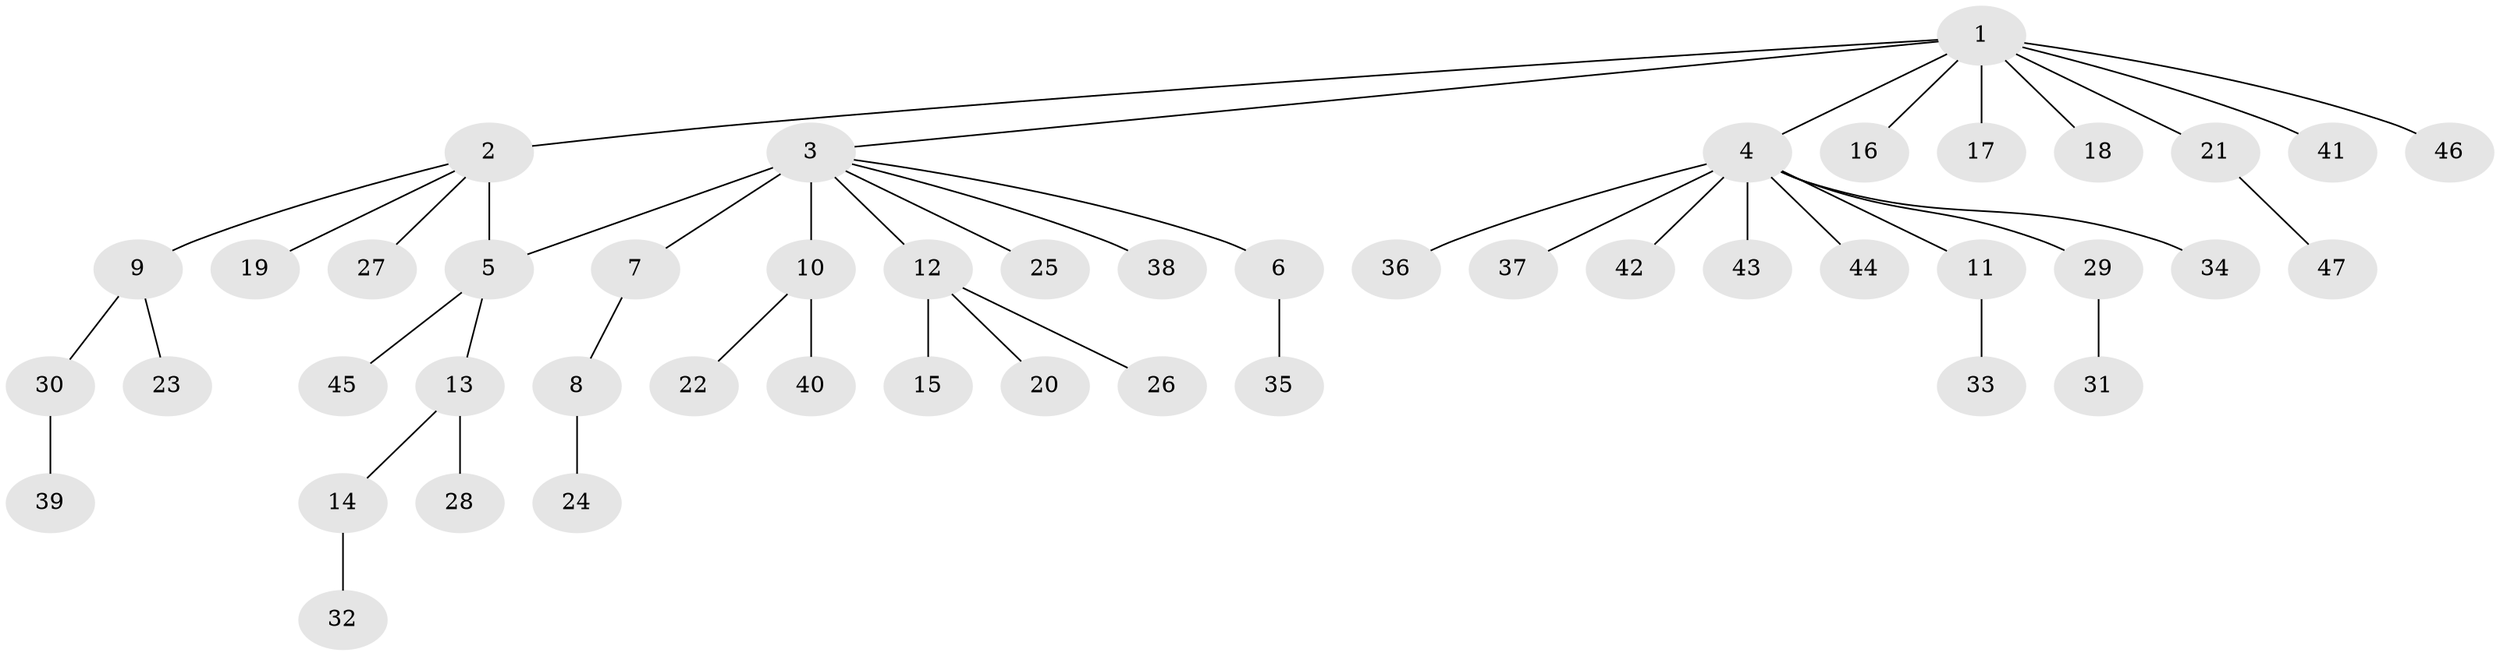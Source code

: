 // original degree distribution, {10: 0.02197802197802198, 13: 0.01098901098901099, 15: 0.01098901098901099, 1: 0.6813186813186813, 4: 0.054945054945054944, 3: 0.054945054945054944, 5: 0.01098901098901099, 2: 0.14285714285714285, 6: 0.01098901098901099}
// Generated by graph-tools (version 1.1) at 2025/35/03/09/25 02:35:23]
// undirected, 47 vertices, 47 edges
graph export_dot {
graph [start="1"]
  node [color=gray90,style=filled];
  1;
  2;
  3;
  4;
  5;
  6;
  7;
  8;
  9;
  10;
  11;
  12;
  13;
  14;
  15;
  16;
  17;
  18;
  19;
  20;
  21;
  22;
  23;
  24;
  25;
  26;
  27;
  28;
  29;
  30;
  31;
  32;
  33;
  34;
  35;
  36;
  37;
  38;
  39;
  40;
  41;
  42;
  43;
  44;
  45;
  46;
  47;
  1 -- 2 [weight=1.0];
  1 -- 3 [weight=1.0];
  1 -- 4 [weight=1.0];
  1 -- 16 [weight=1.0];
  1 -- 17 [weight=1.0];
  1 -- 18 [weight=1.0];
  1 -- 21 [weight=1.0];
  1 -- 41 [weight=1.0];
  1 -- 46 [weight=1.0];
  2 -- 5 [weight=8.0];
  2 -- 9 [weight=1.0];
  2 -- 19 [weight=1.0];
  2 -- 27 [weight=1.0];
  3 -- 5 [weight=1.0];
  3 -- 6 [weight=1.0];
  3 -- 7 [weight=1.0];
  3 -- 10 [weight=7.0];
  3 -- 12 [weight=1.0];
  3 -- 25 [weight=1.0];
  3 -- 38 [weight=1.0];
  4 -- 11 [weight=1.0];
  4 -- 29 [weight=1.0];
  4 -- 34 [weight=1.0];
  4 -- 36 [weight=1.0];
  4 -- 37 [weight=1.0];
  4 -- 42 [weight=1.0];
  4 -- 43 [weight=1.0];
  4 -- 44 [weight=1.0];
  5 -- 13 [weight=1.0];
  5 -- 45 [weight=1.0];
  6 -- 35 [weight=1.0];
  7 -- 8 [weight=1.0];
  8 -- 24 [weight=3.0];
  9 -- 23 [weight=1.0];
  9 -- 30 [weight=1.0];
  10 -- 22 [weight=1.0];
  10 -- 40 [weight=1.0];
  11 -- 33 [weight=2.0];
  12 -- 15 [weight=1.0];
  12 -- 20 [weight=1.0];
  12 -- 26 [weight=2.0];
  13 -- 14 [weight=1.0];
  13 -- 28 [weight=1.0];
  14 -- 32 [weight=2.0];
  21 -- 47 [weight=1.0];
  29 -- 31 [weight=1.0];
  30 -- 39 [weight=1.0];
}
